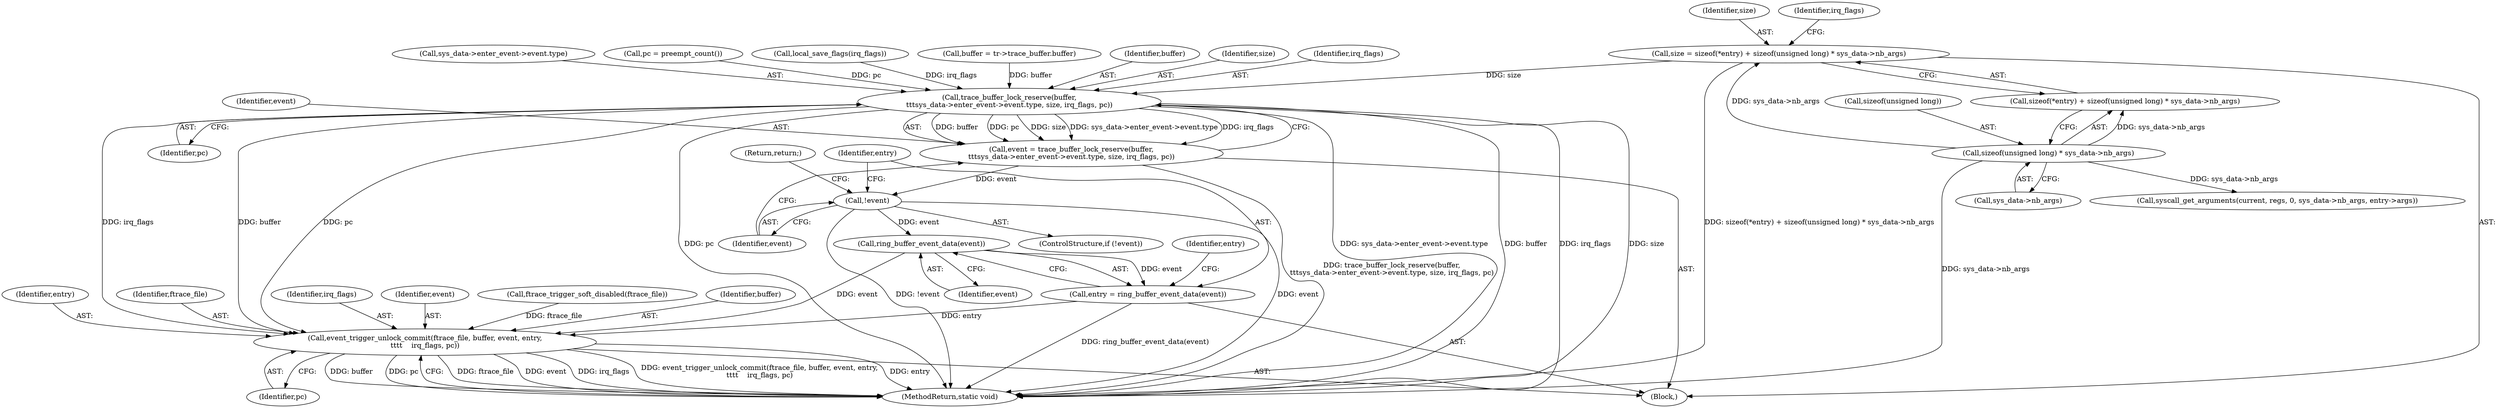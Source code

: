 digraph "0_linux_086ba77a6db00ed858ff07451bedee197df868c9@API" {
"1000157" [label="(Call,size = sizeof(*entry) + sizeof(unsigned long) * sys_data->nb_args)"];
"1000163" [label="(Call,sizeof(unsigned long) * sys_data->nb_args)"];
"1000183" [label="(Call,trace_buffer_lock_reserve(buffer,\n\t\t\tsys_data->enter_event->event.type, size, irq_flags, pc))"];
"1000181" [label="(Call,event = trace_buffer_lock_reserve(buffer,\n\t\t\tsys_data->enter_event->event.type, size, irq_flags, pc))"];
"1000196" [label="(Call,!event)"];
"1000201" [label="(Call,ring_buffer_event_data(event))"];
"1000199" [label="(Call,entry = ring_buffer_event_data(event))"];
"1000218" [label="(Call,event_trigger_unlock_commit(ftrace_file, buffer, event, entry,\n\t\t\t\t    irq_flags, pc))"];
"1000193" [label="(Identifier,irq_flags)"];
"1000195" [label="(ControlStructure,if (!event))"];
"1000223" [label="(Identifier,irq_flags)"];
"1000208" [label="(Call,syscall_get_arguments(current, regs, 0, sys_data->nb_args, entry->args))"];
"1000185" [label="(Call,sys_data->enter_event->event.type)"];
"1000157" [label="(Call,size = sizeof(*entry) + sizeof(unsigned long) * sys_data->nb_args)"];
"1000225" [label="(MethodReturn,static void)"];
"1000158" [label="(Identifier,size)"];
"1000183" [label="(Call,trace_buffer_lock_reserve(buffer,\n\t\t\tsys_data->enter_event->event.type, size, irq_flags, pc))"];
"1000201" [label="(Call,ring_buffer_event_data(event))"];
"1000218" [label="(Call,event_trigger_unlock_commit(ftrace_file, buffer, event, entry,\n\t\t\t\t    irq_flags, pc))"];
"1000105" [label="(Block,)"];
"1000164" [label="(Call,sizeof(unsigned long))"];
"1000221" [label="(Identifier,event)"];
"1000146" [label="(Call,ftrace_trigger_soft_disabled(ftrace_file))"];
"1000196" [label="(Call,!event)"];
"1000171" [label="(Call,pc = preempt_count())"];
"1000202" [label="(Identifier,event)"];
"1000169" [label="(Call,local_save_flags(irq_flags))"];
"1000194" [label="(Identifier,pc)"];
"1000219" [label="(Identifier,ftrace_file)"];
"1000220" [label="(Identifier,buffer)"];
"1000198" [label="(Return,return;)"];
"1000199" [label="(Call,entry = ring_buffer_event_data(event))"];
"1000205" [label="(Identifier,entry)"];
"1000200" [label="(Identifier,entry)"];
"1000174" [label="(Call,buffer = tr->trace_buffer.buffer)"];
"1000181" [label="(Call,event = trace_buffer_lock_reserve(buffer,\n\t\t\tsys_data->enter_event->event.type, size, irq_flags, pc))"];
"1000197" [label="(Identifier,event)"];
"1000184" [label="(Identifier,buffer)"];
"1000159" [label="(Call,sizeof(*entry) + sizeof(unsigned long) * sys_data->nb_args)"];
"1000163" [label="(Call,sizeof(unsigned long) * sys_data->nb_args)"];
"1000224" [label="(Identifier,pc)"];
"1000182" [label="(Identifier,event)"];
"1000166" [label="(Call,sys_data->nb_args)"];
"1000170" [label="(Identifier,irq_flags)"];
"1000192" [label="(Identifier,size)"];
"1000222" [label="(Identifier,entry)"];
"1000157" -> "1000105"  [label="AST: "];
"1000157" -> "1000159"  [label="CFG: "];
"1000158" -> "1000157"  [label="AST: "];
"1000159" -> "1000157"  [label="AST: "];
"1000170" -> "1000157"  [label="CFG: "];
"1000157" -> "1000225"  [label="DDG: sizeof(*entry) + sizeof(unsigned long) * sys_data->nb_args"];
"1000163" -> "1000157"  [label="DDG: sys_data->nb_args"];
"1000157" -> "1000183"  [label="DDG: size"];
"1000163" -> "1000159"  [label="AST: "];
"1000163" -> "1000166"  [label="CFG: "];
"1000164" -> "1000163"  [label="AST: "];
"1000166" -> "1000163"  [label="AST: "];
"1000159" -> "1000163"  [label="CFG: "];
"1000163" -> "1000225"  [label="DDG: sys_data->nb_args"];
"1000163" -> "1000159"  [label="DDG: sys_data->nb_args"];
"1000163" -> "1000208"  [label="DDG: sys_data->nb_args"];
"1000183" -> "1000181"  [label="AST: "];
"1000183" -> "1000194"  [label="CFG: "];
"1000184" -> "1000183"  [label="AST: "];
"1000185" -> "1000183"  [label="AST: "];
"1000192" -> "1000183"  [label="AST: "];
"1000193" -> "1000183"  [label="AST: "];
"1000194" -> "1000183"  [label="AST: "];
"1000181" -> "1000183"  [label="CFG: "];
"1000183" -> "1000225"  [label="DDG: sys_data->enter_event->event.type"];
"1000183" -> "1000225"  [label="DDG: pc"];
"1000183" -> "1000225"  [label="DDG: buffer"];
"1000183" -> "1000225"  [label="DDG: irq_flags"];
"1000183" -> "1000225"  [label="DDG: size"];
"1000183" -> "1000181"  [label="DDG: buffer"];
"1000183" -> "1000181"  [label="DDG: pc"];
"1000183" -> "1000181"  [label="DDG: size"];
"1000183" -> "1000181"  [label="DDG: sys_data->enter_event->event.type"];
"1000183" -> "1000181"  [label="DDG: irq_flags"];
"1000174" -> "1000183"  [label="DDG: buffer"];
"1000169" -> "1000183"  [label="DDG: irq_flags"];
"1000171" -> "1000183"  [label="DDG: pc"];
"1000183" -> "1000218"  [label="DDG: buffer"];
"1000183" -> "1000218"  [label="DDG: irq_flags"];
"1000183" -> "1000218"  [label="DDG: pc"];
"1000181" -> "1000105"  [label="AST: "];
"1000182" -> "1000181"  [label="AST: "];
"1000197" -> "1000181"  [label="CFG: "];
"1000181" -> "1000225"  [label="DDG: trace_buffer_lock_reserve(buffer,\n\t\t\tsys_data->enter_event->event.type, size, irq_flags, pc)"];
"1000181" -> "1000196"  [label="DDG: event"];
"1000196" -> "1000195"  [label="AST: "];
"1000196" -> "1000197"  [label="CFG: "];
"1000197" -> "1000196"  [label="AST: "];
"1000198" -> "1000196"  [label="CFG: "];
"1000200" -> "1000196"  [label="CFG: "];
"1000196" -> "1000225"  [label="DDG: event"];
"1000196" -> "1000225"  [label="DDG: !event"];
"1000196" -> "1000201"  [label="DDG: event"];
"1000201" -> "1000199"  [label="AST: "];
"1000201" -> "1000202"  [label="CFG: "];
"1000202" -> "1000201"  [label="AST: "];
"1000199" -> "1000201"  [label="CFG: "];
"1000201" -> "1000199"  [label="DDG: event"];
"1000201" -> "1000218"  [label="DDG: event"];
"1000199" -> "1000105"  [label="AST: "];
"1000200" -> "1000199"  [label="AST: "];
"1000205" -> "1000199"  [label="CFG: "];
"1000199" -> "1000225"  [label="DDG: ring_buffer_event_data(event)"];
"1000199" -> "1000218"  [label="DDG: entry"];
"1000218" -> "1000105"  [label="AST: "];
"1000218" -> "1000224"  [label="CFG: "];
"1000219" -> "1000218"  [label="AST: "];
"1000220" -> "1000218"  [label="AST: "];
"1000221" -> "1000218"  [label="AST: "];
"1000222" -> "1000218"  [label="AST: "];
"1000223" -> "1000218"  [label="AST: "];
"1000224" -> "1000218"  [label="AST: "];
"1000225" -> "1000218"  [label="CFG: "];
"1000218" -> "1000225"  [label="DDG: ftrace_file"];
"1000218" -> "1000225"  [label="DDG: event"];
"1000218" -> "1000225"  [label="DDG: irq_flags"];
"1000218" -> "1000225"  [label="DDG: event_trigger_unlock_commit(ftrace_file, buffer, event, entry,\n\t\t\t\t    irq_flags, pc)"];
"1000218" -> "1000225"  [label="DDG: entry"];
"1000218" -> "1000225"  [label="DDG: buffer"];
"1000218" -> "1000225"  [label="DDG: pc"];
"1000146" -> "1000218"  [label="DDG: ftrace_file"];
}
